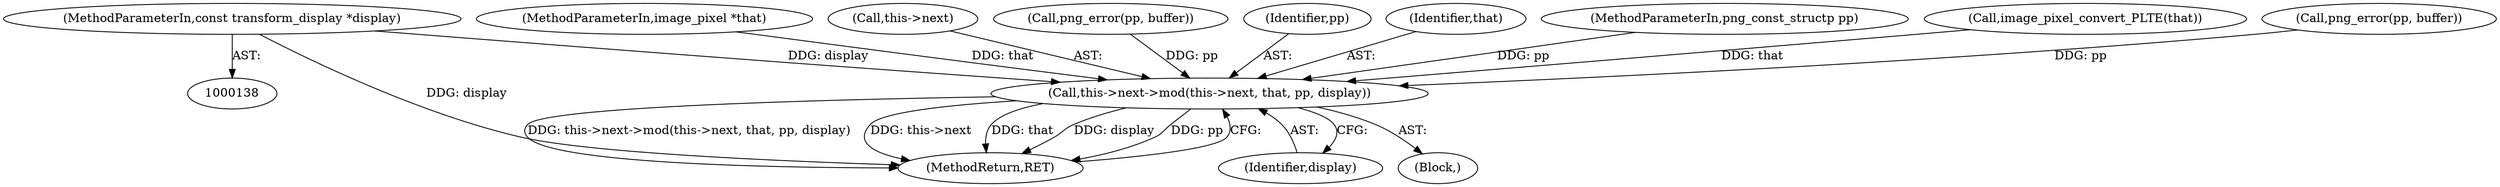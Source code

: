 digraph "0_Android_9d4853418ab2f754c2b63e091c29c5529b8b86ca_77@pointer" {
"1000142" [label="(MethodParameterIn,const transform_display *display)"];
"1001318" [label="(Call,this->next->mod(this->next, that, pp, display))"];
"1000140" [label="(MethodParameterIn,image_pixel *that)"];
"1001319" [label="(Call,this->next)"];
"1001225" [label="(Call,png_error(pp, buffer))"];
"1001324" [label="(Identifier,display)"];
"1001323" [label="(Identifier,pp)"];
"1001322" [label="(Identifier,that)"];
"1001318" [label="(Call,this->next->mod(this->next, that, pp, display))"];
"1001325" [label="(MethodReturn,RET)"];
"1000141" [label="(MethodParameterIn,png_const_structp pp)"];
"1000161" [label="(Call,image_pixel_convert_PLTE(that))"];
"1000143" [label="(Block,)"];
"1000142" [label="(MethodParameterIn,const transform_display *display)"];
"1000657" [label="(Call,png_error(pp, buffer))"];
"1000142" -> "1000138"  [label="AST: "];
"1000142" -> "1001325"  [label="DDG: display"];
"1000142" -> "1001318"  [label="DDG: display"];
"1001318" -> "1000143"  [label="AST: "];
"1001318" -> "1001324"  [label="CFG: "];
"1001319" -> "1001318"  [label="AST: "];
"1001322" -> "1001318"  [label="AST: "];
"1001323" -> "1001318"  [label="AST: "];
"1001324" -> "1001318"  [label="AST: "];
"1001325" -> "1001318"  [label="CFG: "];
"1001318" -> "1001325"  [label="DDG: this->next->mod(this->next, that, pp, display)"];
"1001318" -> "1001325"  [label="DDG: this->next"];
"1001318" -> "1001325"  [label="DDG: that"];
"1001318" -> "1001325"  [label="DDG: display"];
"1001318" -> "1001325"  [label="DDG: pp"];
"1000161" -> "1001318"  [label="DDG: that"];
"1000140" -> "1001318"  [label="DDG: that"];
"1000657" -> "1001318"  [label="DDG: pp"];
"1001225" -> "1001318"  [label="DDG: pp"];
"1000141" -> "1001318"  [label="DDG: pp"];
}
